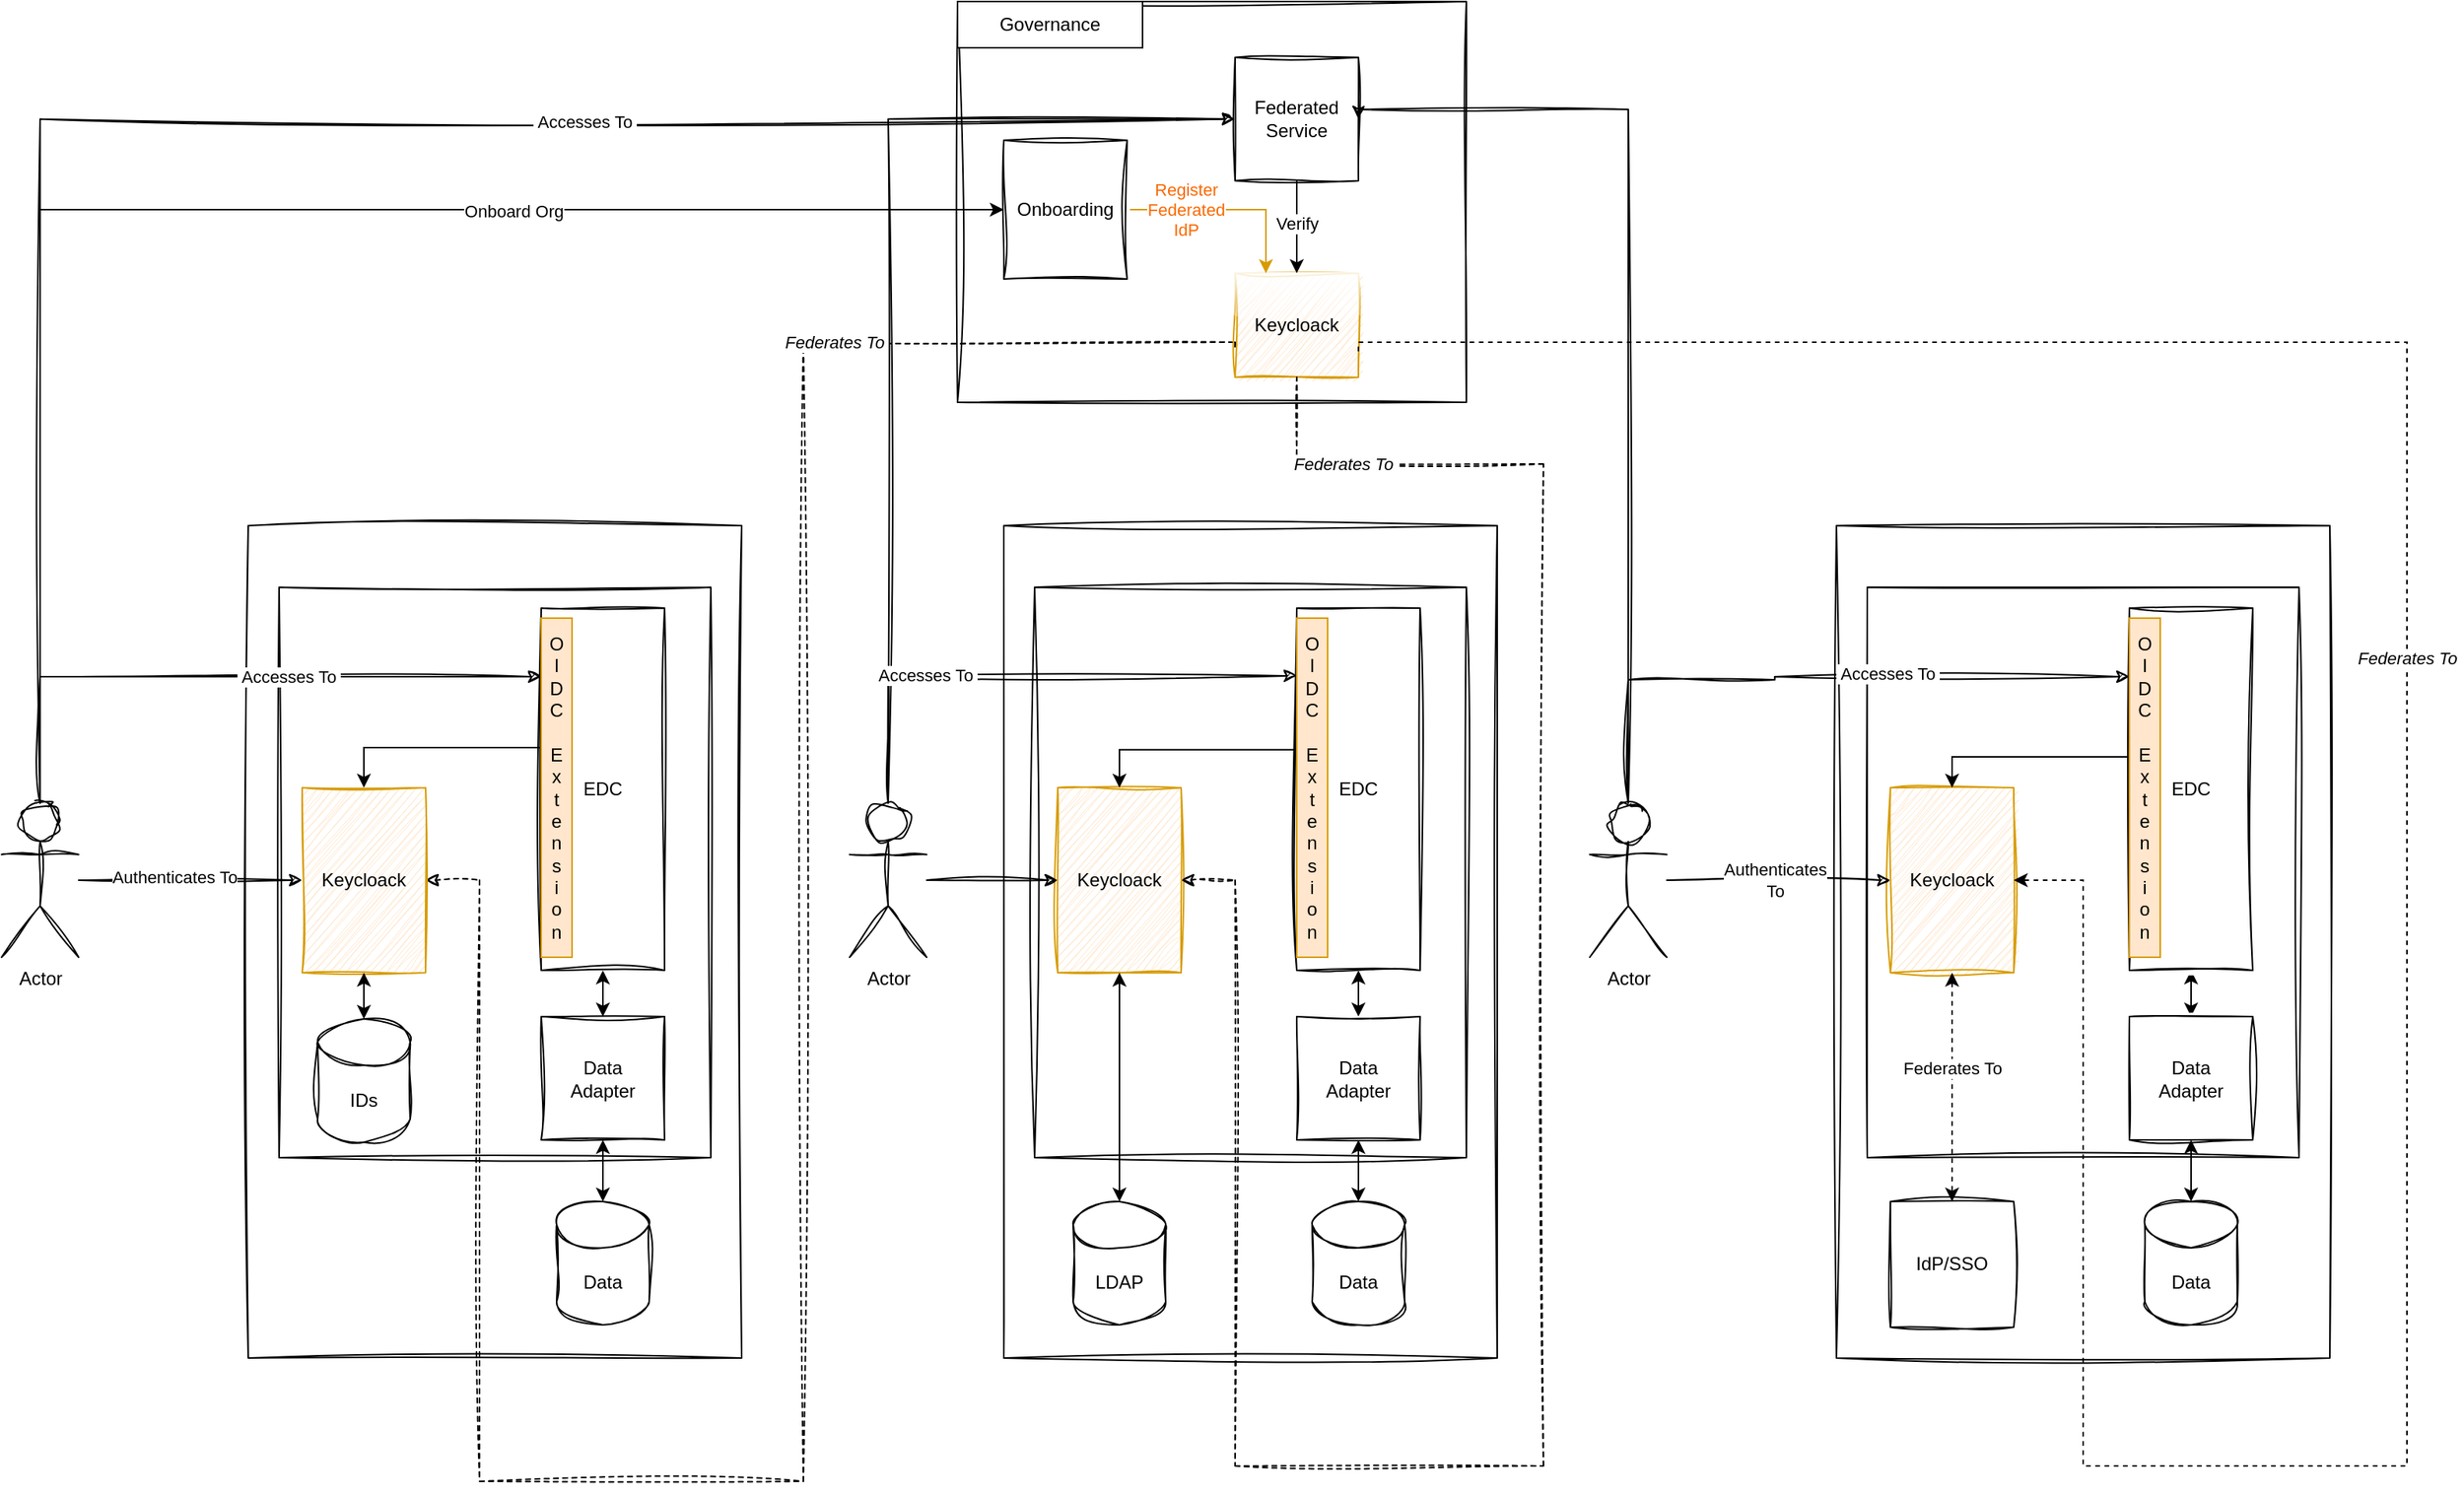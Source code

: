 <mxfile version="26.1.1" pages="2">
  <diagram name="Direct OIDC support" id="rFbmfwT9wipVgbVVfALS">
    <mxGraphModel dx="2514" dy="2194" grid="1" gridSize="10" guides="1" tooltips="1" connect="1" arrows="1" fold="1" page="1" pageScale="1" pageWidth="827" pageHeight="1169" math="0" shadow="0">
      <root>
        <mxCell id="BfXqNAO4jQsr5rZPF7qQ-0" />
        <mxCell id="BfXqNAO4jQsr5rZPF7qQ-1" parent="BfXqNAO4jQsr5rZPF7qQ-0" />
        <mxCell id="BfXqNAO4jQsr5rZPF7qQ-2" value="" style="rounded=0;whiteSpace=wrap;html=1;sketch=1;curveFitting=1;jiggle=2;glass=0;" vertex="1" parent="BfXqNAO4jQsr5rZPF7qQ-1">
          <mxGeometry x="-170" y="220" width="320" height="540" as="geometry" />
        </mxCell>
        <mxCell id="BfXqNAO4jQsr5rZPF7qQ-3" value="" style="rounded=0;whiteSpace=wrap;html=1;sketch=1;curveFitting=1;jiggle=2;glass=0;" vertex="1" parent="BfXqNAO4jQsr5rZPF7qQ-1">
          <mxGeometry x="-150" y="260" width="280" height="370" as="geometry" />
        </mxCell>
        <mxCell id="BfXqNAO4jQsr5rZPF7qQ-4" value="" style="rounded=0;whiteSpace=wrap;html=1;sketch=1;curveFitting=1;jiggle=2;" vertex="1" parent="BfXqNAO4jQsr5rZPF7qQ-1">
          <mxGeometry x="290" y="-120" width="330" height="260" as="geometry" />
        </mxCell>
        <mxCell id="BfXqNAO4jQsr5rZPF7qQ-5" style="edgeStyle=orthogonalEdgeStyle;rounded=0;orthogonalLoop=1;jettySize=auto;html=1;entryX=0;entryY=0.75;entryDx=0;entryDy=0;sketch=1;curveFitting=1;jiggle=2;startArrow=classic;startFill=0;endArrow=none;exitX=1;exitY=0.5;exitDx=0;exitDy=0;dashed=1;" edge="1" parent="BfXqNAO4jQsr5rZPF7qQ-1" source="BfXqNAO4jQsr5rZPF7qQ-7" target="BfXqNAO4jQsr5rZPF7qQ-13">
          <mxGeometry relative="1" as="geometry">
            <mxPoint x="-150" y="60" as="sourcePoint" />
            <Array as="points">
              <mxPoint x="-20" y="450" />
              <mxPoint x="-20" y="840" />
              <mxPoint x="190" y="840" />
              <mxPoint x="190" y="101" />
            </Array>
          </mxGeometry>
        </mxCell>
        <mxCell id="BfXqNAO4jQsr5rZPF7qQ-6" value="&amp;nbsp;&lt;i&gt;Federates To&amp;nbsp;&lt;/i&gt;" style="edgeLabel;html=1;align=center;verticalAlign=middle;resizable=0;points=[];" vertex="1" connectable="0" parent="BfXqNAO4jQsr5rZPF7qQ-5">
          <mxGeometry x="-0.087" y="2" relative="1" as="geometry">
            <mxPoint x="22" y="-617" as="offset" />
          </mxGeometry>
        </mxCell>
        <mxCell id="BfXqNAO4jQsr5rZPF7qQ-7" value="Keycloack" style="rounded=0;whiteSpace=wrap;html=1;glass=0;sketch=1;curveFitting=1;jiggle=2;fillColor=#ffe6cc;strokeColor=#d79b00;" vertex="1" parent="BfXqNAO4jQsr5rZPF7qQ-1">
          <mxGeometry x="-135" y="390" width="80" height="120" as="geometry" />
        </mxCell>
        <mxCell id="BfXqNAO4jQsr5rZPF7qQ-8" value="IDs" style="shape=cylinder3;whiteSpace=wrap;html=1;boundedLbl=1;backgroundOutline=1;size=15;sketch=1;curveFitting=1;jiggle=2;" vertex="1" parent="BfXqNAO4jQsr5rZPF7qQ-1">
          <mxGeometry x="-125" y="540" width="60" height="80" as="geometry" />
        </mxCell>
        <mxCell id="BfXqNAO4jQsr5rZPF7qQ-9" style="edgeStyle=orthogonalEdgeStyle;rounded=0;orthogonalLoop=1;jettySize=auto;html=1;exitX=0.5;exitY=1;exitDx=0;exitDy=0;entryX=0.5;entryY=0;entryDx=0;entryDy=0;startArrow=classic;startFill=1;" edge="1" parent="BfXqNAO4jQsr5rZPF7qQ-1" source="BfXqNAO4jQsr5rZPF7qQ-10" target="BfXqNAO4jQsr5rZPF7qQ-11">
          <mxGeometry relative="1" as="geometry" />
        </mxCell>
        <mxCell id="BfXqNAO4jQsr5rZPF7qQ-10" value="EDC" style="rounded=0;whiteSpace=wrap;html=1;sketch=1;curveFitting=1;jiggle=2;glass=0;" vertex="1" parent="BfXqNAO4jQsr5rZPF7qQ-1">
          <mxGeometry x="20" y="273.5" width="80" height="235" as="geometry" />
        </mxCell>
        <mxCell id="BfXqNAO4jQsr5rZPF7qQ-11" value="Data&lt;div&gt;Adapter&lt;/div&gt;" style="whiteSpace=wrap;html=1;aspect=fixed;sketch=1;curveFitting=1;jiggle=2;" vertex="1" parent="BfXqNAO4jQsr5rZPF7qQ-1">
          <mxGeometry x="20" y="538.5" width="80" height="80" as="geometry" />
        </mxCell>
        <mxCell id="BfXqNAO4jQsr5rZPF7qQ-12" value="Data" style="shape=cylinder3;whiteSpace=wrap;html=1;boundedLbl=1;backgroundOutline=1;size=15;sketch=1;curveFitting=1;jiggle=2;" vertex="1" parent="BfXqNAO4jQsr5rZPF7qQ-1">
          <mxGeometry x="30" y="658.5" width="60" height="80" as="geometry" />
        </mxCell>
        <mxCell id="BfXqNAO4jQsr5rZPF7qQ-13" value="Keycloack" style="rounded=0;whiteSpace=wrap;html=1;glass=1;sketch=1;curveFitting=1;jiggle=2;fillColor=#ffe6cc;strokeColor=#d79b00;" vertex="1" parent="BfXqNAO4jQsr5rZPF7qQ-1">
          <mxGeometry x="470" y="56.25" width="80" height="67.5" as="geometry" />
        </mxCell>
        <mxCell id="BfXqNAO4jQsr5rZPF7qQ-14" style="edgeStyle=orthogonalEdgeStyle;rounded=0;orthogonalLoop=1;jettySize=auto;html=1;exitX=0.5;exitY=1;exitDx=0;exitDy=0;entryX=0.5;entryY=0;entryDx=0;entryDy=0;entryPerimeter=0;startArrow=classic;startFill=1;" edge="1" parent="BfXqNAO4jQsr5rZPF7qQ-1" source="BfXqNAO4jQsr5rZPF7qQ-11" target="BfXqNAO4jQsr5rZPF7qQ-12">
          <mxGeometry relative="1" as="geometry" />
        </mxCell>
        <mxCell id="BfXqNAO4jQsr5rZPF7qQ-15" style="edgeStyle=orthogonalEdgeStyle;rounded=0;orthogonalLoop=1;jettySize=auto;html=1;entryX=0;entryY=0.5;entryDx=0;entryDy=0;sketch=1;curveFitting=1;jiggle=2;" edge="1" parent="BfXqNAO4jQsr5rZPF7qQ-1" source="BfXqNAO4jQsr5rZPF7qQ-21" target="BfXqNAO4jQsr5rZPF7qQ-7">
          <mxGeometry relative="1" as="geometry" />
        </mxCell>
        <mxCell id="BfXqNAO4jQsr5rZPF7qQ-16" value="Authenticates To" style="edgeLabel;html=1;align=center;verticalAlign=middle;resizable=0;points=[];" vertex="1" connectable="0" parent="BfXqNAO4jQsr5rZPF7qQ-15">
          <mxGeometry x="-0.282" y="-2" relative="1" as="geometry">
            <mxPoint x="10" y="-4" as="offset" />
          </mxGeometry>
        </mxCell>
        <mxCell id="BfXqNAO4jQsr5rZPF7qQ-17" style="edgeStyle=orthogonalEdgeStyle;rounded=0;orthogonalLoop=1;jettySize=auto;html=1;exitX=0.5;exitY=0;exitDx=0;exitDy=0;exitPerimeter=0;sketch=1;curveFitting=1;jiggle=2;" edge="1" parent="BfXqNAO4jQsr5rZPF7qQ-1" source="BfXqNAO4jQsr5rZPF7qQ-21" target="BfXqNAO4jQsr5rZPF7qQ-10">
          <mxGeometry relative="1" as="geometry">
            <Array as="points">
              <mxPoint x="-305" y="318" />
            </Array>
            <mxPoint x="-135" y="317.5" as="targetPoint" />
          </mxGeometry>
        </mxCell>
        <mxCell id="BfXqNAO4jQsr5rZPF7qQ-18" value="&amp;nbsp;Accesses To&amp;nbsp;" style="edgeLabel;html=1;align=center;verticalAlign=middle;resizable=0;points=[];" vertex="1" connectable="0" parent="BfXqNAO4jQsr5rZPF7qQ-17">
          <mxGeometry x="0.098" relative="1" as="geometry">
            <mxPoint x="19" as="offset" />
          </mxGeometry>
        </mxCell>
        <mxCell id="BfXqNAO4jQsr5rZPF7qQ-19" style="edgeStyle=orthogonalEdgeStyle;rounded=0;orthogonalLoop=1;jettySize=auto;html=1;exitX=0.5;exitY=0;exitDx=0;exitDy=0;exitPerimeter=0;entryX=0;entryY=0.5;entryDx=0;entryDy=0;sketch=1;curveFitting=1;jiggle=2;" edge="1" parent="BfXqNAO4jQsr5rZPF7qQ-1" source="BfXqNAO4jQsr5rZPF7qQ-21" target="BfXqNAO4jQsr5rZPF7qQ-24">
          <mxGeometry relative="1" as="geometry">
            <mxPoint x="-10" y="-82" as="targetPoint" />
          </mxGeometry>
        </mxCell>
        <mxCell id="BfXqNAO4jQsr5rZPF7qQ-20" value="&amp;nbsp;Accesses To&amp;nbsp;" style="edgeLabel;html=1;align=center;verticalAlign=middle;resizable=0;points=[];" vertex="1" connectable="0" parent="BfXqNAO4jQsr5rZPF7qQ-19">
          <mxGeometry x="0.307" y="-1" relative="1" as="geometry">
            <mxPoint as="offset" />
          </mxGeometry>
        </mxCell>
        <mxCell id="IcVWDzi4AFamVdHslBPy-1" style="edgeStyle=orthogonalEdgeStyle;rounded=0;orthogonalLoop=1;jettySize=auto;html=1;exitX=0.5;exitY=0;exitDx=0;exitDy=0;exitPerimeter=0;entryX=0;entryY=0.5;entryDx=0;entryDy=0;" edge="1" parent="BfXqNAO4jQsr5rZPF7qQ-1" source="BfXqNAO4jQsr5rZPF7qQ-21" target="IcVWDzi4AFamVdHslBPy-0">
          <mxGeometry relative="1" as="geometry" />
        </mxCell>
        <mxCell id="IcVWDzi4AFamVdHslBPy-2" value="Onboard Org" style="edgeLabel;html=1;align=center;verticalAlign=middle;resizable=0;points=[];" vertex="1" connectable="0" parent="IcVWDzi4AFamVdHslBPy-1">
          <mxGeometry x="0.37" y="-1" relative="1" as="geometry">
            <mxPoint as="offset" />
          </mxGeometry>
        </mxCell>
        <mxCell id="BfXqNAO4jQsr5rZPF7qQ-21" value="Actor" style="shape=umlActor;verticalLabelPosition=bottom;verticalAlign=top;html=1;outlineConnect=0;sketch=1;curveFitting=1;jiggle=2;" vertex="1" parent="BfXqNAO4jQsr5rZPF7qQ-1">
          <mxGeometry x="-330" y="400" width="50" height="100" as="geometry" />
        </mxCell>
        <mxCell id="BfXqNAO4jQsr5rZPF7qQ-22" style="edgeStyle=orthogonalEdgeStyle;rounded=0;orthogonalLoop=1;jettySize=auto;html=1;exitX=0.5;exitY=1;exitDx=0;exitDy=0;entryX=0.5;entryY=0;entryDx=0;entryDy=0;" edge="1" parent="BfXqNAO4jQsr5rZPF7qQ-1" source="BfXqNAO4jQsr5rZPF7qQ-24" target="BfXqNAO4jQsr5rZPF7qQ-13">
          <mxGeometry relative="1" as="geometry" />
        </mxCell>
        <mxCell id="BfXqNAO4jQsr5rZPF7qQ-23" value="Verify" style="edgeLabel;html=1;align=center;verticalAlign=middle;resizable=0;points=[];" vertex="1" connectable="0" parent="BfXqNAO4jQsr5rZPF7qQ-22">
          <mxGeometry x="-0.1" y="1" relative="1" as="geometry">
            <mxPoint x="-1" as="offset" />
          </mxGeometry>
        </mxCell>
        <mxCell id="BfXqNAO4jQsr5rZPF7qQ-24" value="Federated Service" style="rounded=0;whiteSpace=wrap;html=1;glass=0;sketch=1;curveFitting=1;jiggle=2;" vertex="1" parent="BfXqNAO4jQsr5rZPF7qQ-1">
          <mxGeometry x="470" y="-83.75" width="80" height="80" as="geometry" />
        </mxCell>
        <mxCell id="BfXqNAO4jQsr5rZPF7qQ-25" style="edgeStyle=orthogonalEdgeStyle;rounded=0;orthogonalLoop=1;jettySize=auto;html=1;exitX=0.5;exitY=1;exitDx=0;exitDy=0;entryX=0.5;entryY=0;entryDx=0;entryDy=0;entryPerimeter=0;startArrow=classic;startFill=1;" edge="1" parent="BfXqNAO4jQsr5rZPF7qQ-1" source="BfXqNAO4jQsr5rZPF7qQ-7" target="BfXqNAO4jQsr5rZPF7qQ-8">
          <mxGeometry relative="1" as="geometry" />
        </mxCell>
        <mxCell id="BfXqNAO4jQsr5rZPF7qQ-26" style="edgeStyle=orthogonalEdgeStyle;rounded=0;orthogonalLoop=1;jettySize=auto;html=1;exitX=0.5;exitY=0;exitDx=0;exitDy=0;exitPerimeter=0;entryX=0;entryY=0.5;entryDx=0;entryDy=0;sketch=1;curveFitting=1;jiggle=2;" edge="1" parent="BfXqNAO4jQsr5rZPF7qQ-1" source="BfXqNAO4jQsr5rZPF7qQ-27" target="BfXqNAO4jQsr5rZPF7qQ-24">
          <mxGeometry relative="1" as="geometry" />
        </mxCell>
        <mxCell id="BfXqNAO4jQsr5rZPF7qQ-27" value="Actor" style="shape=umlActor;verticalLabelPosition=bottom;verticalAlign=top;html=1;outlineConnect=0;sketch=1;curveFitting=1;jiggle=2;" vertex="1" parent="BfXqNAO4jQsr5rZPF7qQ-1">
          <mxGeometry x="220" y="400" width="50" height="100" as="geometry" />
        </mxCell>
        <mxCell id="BfXqNAO4jQsr5rZPF7qQ-28" style="edgeStyle=orthogonalEdgeStyle;rounded=0;orthogonalLoop=1;jettySize=auto;html=1;exitX=0.5;exitY=0;exitDx=0;exitDy=0;exitPerimeter=0;entryX=1;entryY=0.5;entryDx=0;entryDy=0;sketch=1;curveFitting=1;jiggle=2;" edge="1" parent="BfXqNAO4jQsr5rZPF7qQ-1" source="BfXqNAO4jQsr5rZPF7qQ-29" target="BfXqNAO4jQsr5rZPF7qQ-24">
          <mxGeometry relative="1" as="geometry">
            <Array as="points">
              <mxPoint x="725" y="-50" />
            </Array>
          </mxGeometry>
        </mxCell>
        <mxCell id="BfXqNAO4jQsr5rZPF7qQ-29" value="Actor" style="shape=umlActor;verticalLabelPosition=bottom;verticalAlign=top;html=1;outlineConnect=0;sketch=1;curveFitting=1;jiggle=2;" vertex="1" parent="BfXqNAO4jQsr5rZPF7qQ-1">
          <mxGeometry x="700" y="400" width="50" height="100" as="geometry" />
        </mxCell>
        <mxCell id="BfXqNAO4jQsr5rZPF7qQ-30" style="edgeStyle=orthogonalEdgeStyle;rounded=0;orthogonalLoop=1;jettySize=auto;html=1;exitX=0.013;exitY=0.382;exitDx=0;exitDy=0;entryX=0.5;entryY=0;entryDx=0;entryDy=0;exitPerimeter=0;" edge="1" parent="BfXqNAO4jQsr5rZPF7qQ-1" source="IlvjbG7-r-5R1CGzUYPl-4" target="BfXqNAO4jQsr5rZPF7qQ-7">
          <mxGeometry relative="1" as="geometry">
            <mxPoint x="-95" y="360" as="sourcePoint" />
          </mxGeometry>
        </mxCell>
        <mxCell id="BfXqNAO4jQsr5rZPF7qQ-34" value="" style="rounded=0;whiteSpace=wrap;html=1;sketch=1;curveFitting=1;jiggle=2;glass=0;" vertex="1" parent="BfXqNAO4jQsr5rZPF7qQ-1">
          <mxGeometry x="320" y="220" width="320" height="540" as="geometry" />
        </mxCell>
        <mxCell id="BfXqNAO4jQsr5rZPF7qQ-35" value="" style="rounded=0;whiteSpace=wrap;html=1;sketch=1;curveFitting=1;jiggle=2;glass=0;" vertex="1" parent="BfXqNAO4jQsr5rZPF7qQ-1">
          <mxGeometry x="340" y="260" width="280" height="370" as="geometry" />
        </mxCell>
        <mxCell id="BfXqNAO4jQsr5rZPF7qQ-36" value="Keycloack" style="rounded=0;whiteSpace=wrap;html=1;glass=0;sketch=1;curveFitting=1;jiggle=2;fillColor=#ffe6cc;strokeColor=#d79b00;" vertex="1" parent="BfXqNAO4jQsr5rZPF7qQ-1">
          <mxGeometry x="355" y="390" width="80" height="120" as="geometry" />
        </mxCell>
        <mxCell id="BfXqNAO4jQsr5rZPF7qQ-37" value="LDAP" style="shape=cylinder3;whiteSpace=wrap;html=1;boundedLbl=1;backgroundOutline=1;size=15;sketch=1;curveFitting=1;jiggle=2;" vertex="1" parent="BfXqNAO4jQsr5rZPF7qQ-1">
          <mxGeometry x="365" y="658.5" width="60" height="80" as="geometry" />
        </mxCell>
        <mxCell id="BfXqNAO4jQsr5rZPF7qQ-38" style="edgeStyle=orthogonalEdgeStyle;rounded=0;orthogonalLoop=1;jettySize=auto;html=1;exitX=0.5;exitY=1;exitDx=0;exitDy=0;entryX=0.5;entryY=0;entryDx=0;entryDy=0;startArrow=classic;startFill=1;" edge="1" parent="BfXqNAO4jQsr5rZPF7qQ-1" source="BfXqNAO4jQsr5rZPF7qQ-39" target="BfXqNAO4jQsr5rZPF7qQ-40">
          <mxGeometry relative="1" as="geometry" />
        </mxCell>
        <mxCell id="BfXqNAO4jQsr5rZPF7qQ-39" value="EDC" style="rounded=0;whiteSpace=wrap;html=1;sketch=1;curveFitting=1;jiggle=2;glass=0;" vertex="1" parent="BfXqNAO4jQsr5rZPF7qQ-1">
          <mxGeometry x="510" y="273.5" width="80" height="235" as="geometry" />
        </mxCell>
        <mxCell id="BfXqNAO4jQsr5rZPF7qQ-40" value="Data&lt;div&gt;Adapter&lt;/div&gt;" style="whiteSpace=wrap;html=1;aspect=fixed;sketch=1;curveFitting=1;jiggle=2;" vertex="1" parent="BfXqNAO4jQsr5rZPF7qQ-1">
          <mxGeometry x="510" y="538.5" width="80" height="80" as="geometry" />
        </mxCell>
        <mxCell id="BfXqNAO4jQsr5rZPF7qQ-41" value="Data" style="shape=cylinder3;whiteSpace=wrap;html=1;boundedLbl=1;backgroundOutline=1;size=15;sketch=1;curveFitting=1;jiggle=2;" vertex="1" parent="BfXqNAO4jQsr5rZPF7qQ-1">
          <mxGeometry x="520" y="658.5" width="60" height="80" as="geometry" />
        </mxCell>
        <mxCell id="BfXqNAO4jQsr5rZPF7qQ-42" style="edgeStyle=orthogonalEdgeStyle;rounded=0;orthogonalLoop=1;jettySize=auto;html=1;exitX=0.5;exitY=1;exitDx=0;exitDy=0;entryX=0.5;entryY=0;entryDx=0;entryDy=0;entryPerimeter=0;startArrow=classic;startFill=1;" edge="1" parent="BfXqNAO4jQsr5rZPF7qQ-1" source="BfXqNAO4jQsr5rZPF7qQ-40" target="BfXqNAO4jQsr5rZPF7qQ-41">
          <mxGeometry relative="1" as="geometry" />
        </mxCell>
        <mxCell id="BfXqNAO4jQsr5rZPF7qQ-43" style="edgeStyle=orthogonalEdgeStyle;rounded=0;orthogonalLoop=1;jettySize=auto;html=1;exitX=0.5;exitY=1;exitDx=0;exitDy=0;entryX=0.5;entryY=0;entryDx=0;entryDy=0;entryPerimeter=0;startArrow=classic;startFill=1;" edge="1" parent="BfXqNAO4jQsr5rZPF7qQ-1" source="BfXqNAO4jQsr5rZPF7qQ-36" target="BfXqNAO4jQsr5rZPF7qQ-37">
          <mxGeometry relative="1" as="geometry" />
        </mxCell>
        <mxCell id="BfXqNAO4jQsr5rZPF7qQ-44" style="edgeStyle=orthogonalEdgeStyle;rounded=0;orthogonalLoop=1;jettySize=auto;html=1;exitX=0.004;exitY=0.391;exitDx=0;exitDy=0;entryX=0.5;entryY=0;entryDx=0;entryDy=0;exitPerimeter=0;" edge="1" parent="BfXqNAO4jQsr5rZPF7qQ-1" source="BfXqNAO4jQsr5rZPF7qQ-39" target="BfXqNAO4jQsr5rZPF7qQ-36">
          <mxGeometry relative="1" as="geometry">
            <mxPoint x="395" y="360" as="sourcePoint" />
          </mxGeometry>
        </mxCell>
        <mxCell id="BfXqNAO4jQsr5rZPF7qQ-48" style="edgeStyle=orthogonalEdgeStyle;rounded=0;orthogonalLoop=1;jettySize=auto;html=1;exitX=0.5;exitY=0;exitDx=0;exitDy=0;exitPerimeter=0;entryX=0.001;entryY=0.187;entryDx=0;entryDy=0;sketch=1;curveFitting=1;jiggle=2;entryPerimeter=0;" edge="1" parent="BfXqNAO4jQsr5rZPF7qQ-1" source="BfXqNAO4jQsr5rZPF7qQ-27" target="BfXqNAO4jQsr5rZPF7qQ-39">
          <mxGeometry relative="1" as="geometry">
            <Array as="points">
              <mxPoint x="245" y="317" />
            </Array>
            <mxPoint x="355" y="317.5" as="targetPoint" />
          </mxGeometry>
        </mxCell>
        <mxCell id="BfXqNAO4jQsr5rZPF7qQ-49" style="edgeStyle=orthogonalEdgeStyle;rounded=0;orthogonalLoop=1;jettySize=auto;html=1;exitX=1;exitY=0.5;exitDx=0;exitDy=0;entryX=0.5;entryY=1;entryDx=0;entryDy=0;startArrow=classic;startFill=0;endArrow=none;dashed=1;sketch=1;curveFitting=1;jiggle=2;" edge="1" parent="BfXqNAO4jQsr5rZPF7qQ-1" source="BfXqNAO4jQsr5rZPF7qQ-36" target="BfXqNAO4jQsr5rZPF7qQ-13">
          <mxGeometry relative="1" as="geometry">
            <mxPoint x="445" y="265" as="sourcePoint" />
            <Array as="points">
              <mxPoint x="470" y="450" />
              <mxPoint x="470" y="830" />
              <mxPoint x="670" y="830" />
              <mxPoint x="670" y="180" />
              <mxPoint x="510" y="180" />
            </Array>
          </mxGeometry>
        </mxCell>
        <mxCell id="BfXqNAO4jQsr5rZPF7qQ-50" value="&amp;nbsp;&lt;i&gt;Federates To&amp;nbsp;&lt;/i&gt;" style="edgeLabel;html=1;align=center;verticalAlign=middle;resizable=0;points=[];" vertex="1" connectable="0" parent="BfXqNAO4jQsr5rZPF7qQ-1">
          <mxGeometry x="540" y="180.005" as="geometry" />
        </mxCell>
        <mxCell id="BfXqNAO4jQsr5rZPF7qQ-51" style="edgeStyle=orthogonalEdgeStyle;rounded=0;orthogonalLoop=1;jettySize=auto;html=1;entryX=0;entryY=0.5;entryDx=0;entryDy=0;sketch=1;curveFitting=1;jiggle=2;" edge="1" parent="BfXqNAO4jQsr5rZPF7qQ-1" source="BfXqNAO4jQsr5rZPF7qQ-27" target="BfXqNAO4jQsr5rZPF7qQ-36">
          <mxGeometry relative="1" as="geometry">
            <mxPoint x="405" y="382.5" as="targetPoint" />
          </mxGeometry>
        </mxCell>
        <mxCell id="BfXqNAO4jQsr5rZPF7qQ-52" value="&amp;nbsp;Accesses To&amp;nbsp;" style="edgeLabel;html=1;align=center;verticalAlign=middle;resizable=0;points=[];" vertex="1" connectable="0" parent="BfXqNAO4jQsr5rZPF7qQ-1">
          <mxGeometry x="189.995" y="240" as="geometry">
            <mxPoint x="79" y="77" as="offset" />
          </mxGeometry>
        </mxCell>
        <mxCell id="BfXqNAO4jQsr5rZPF7qQ-53" value="" style="rounded=0;whiteSpace=wrap;html=1;sketch=1;curveFitting=1;jiggle=2;glass=0;" vertex="1" parent="BfXqNAO4jQsr5rZPF7qQ-1">
          <mxGeometry x="860" y="220" width="320" height="540" as="geometry" />
        </mxCell>
        <mxCell id="BfXqNAO4jQsr5rZPF7qQ-54" value="" style="rounded=0;whiteSpace=wrap;html=1;sketch=1;curveFitting=1;jiggle=2;glass=0;" vertex="1" parent="BfXqNAO4jQsr5rZPF7qQ-1">
          <mxGeometry x="880" y="260" width="280" height="370" as="geometry" />
        </mxCell>
        <mxCell id="BfXqNAO4jQsr5rZPF7qQ-55" value="Keycloack" style="rounded=0;whiteSpace=wrap;html=1;glass=0;sketch=1;curveFitting=1;jiggle=2;fillColor=#ffe6cc;strokeColor=#d79b00;" vertex="1" parent="BfXqNAO4jQsr5rZPF7qQ-1">
          <mxGeometry x="895" y="390" width="80" height="120" as="geometry" />
        </mxCell>
        <mxCell id="BfXqNAO4jQsr5rZPF7qQ-56" style="edgeStyle=orthogonalEdgeStyle;rounded=0;orthogonalLoop=1;jettySize=auto;html=1;exitX=0.5;exitY=1;exitDx=0;exitDy=0;entryX=0.5;entryY=0;entryDx=0;entryDy=0;startArrow=classic;startFill=1;" edge="1" parent="BfXqNAO4jQsr5rZPF7qQ-1" source="BfXqNAO4jQsr5rZPF7qQ-57" target="BfXqNAO4jQsr5rZPF7qQ-58">
          <mxGeometry relative="1" as="geometry" />
        </mxCell>
        <mxCell id="BfXqNAO4jQsr5rZPF7qQ-57" value="EDC" style="rounded=0;whiteSpace=wrap;html=1;sketch=1;curveFitting=1;jiggle=2;glass=0;" vertex="1" parent="BfXqNAO4jQsr5rZPF7qQ-1">
          <mxGeometry x="1050" y="273.5" width="80" height="235" as="geometry" />
        </mxCell>
        <mxCell id="BfXqNAO4jQsr5rZPF7qQ-58" value="Data&lt;div&gt;Adapter&lt;/div&gt;" style="whiteSpace=wrap;html=1;aspect=fixed;sketch=1;curveFitting=1;jiggle=2;" vertex="1" parent="BfXqNAO4jQsr5rZPF7qQ-1">
          <mxGeometry x="1050" y="538.5" width="80" height="80" as="geometry" />
        </mxCell>
        <mxCell id="BfXqNAO4jQsr5rZPF7qQ-59" value="Data" style="shape=cylinder3;whiteSpace=wrap;html=1;boundedLbl=1;backgroundOutline=1;size=15;sketch=1;curveFitting=1;jiggle=2;" vertex="1" parent="BfXqNAO4jQsr5rZPF7qQ-1">
          <mxGeometry x="1060" y="658.5" width="60" height="80" as="geometry" />
        </mxCell>
        <mxCell id="BfXqNAO4jQsr5rZPF7qQ-60" style="edgeStyle=orthogonalEdgeStyle;rounded=0;orthogonalLoop=1;jettySize=auto;html=1;exitX=0.5;exitY=1;exitDx=0;exitDy=0;entryX=0.5;entryY=0;entryDx=0;entryDy=0;entryPerimeter=0;startArrow=classic;startFill=1;" edge="1" parent="BfXqNAO4jQsr5rZPF7qQ-1" source="BfXqNAO4jQsr5rZPF7qQ-58" target="BfXqNAO4jQsr5rZPF7qQ-59">
          <mxGeometry relative="1" as="geometry" />
        </mxCell>
        <mxCell id="BfXqNAO4jQsr5rZPF7qQ-61" style="edgeStyle=orthogonalEdgeStyle;rounded=0;orthogonalLoop=1;jettySize=auto;html=1;exitX=0.5;exitY=1;exitDx=0;exitDy=0;entryX=0.5;entryY=0;entryDx=0;entryDy=0;entryPerimeter=0;startArrow=classic;startFill=1;dashed=1;" edge="1" parent="BfXqNAO4jQsr5rZPF7qQ-1" source="BfXqNAO4jQsr5rZPF7qQ-55">
          <mxGeometry relative="1" as="geometry">
            <mxPoint x="935" y="658.5" as="targetPoint" />
          </mxGeometry>
        </mxCell>
        <mxCell id="BfXqNAO4jQsr5rZPF7qQ-62" value="Federates To" style="edgeLabel;html=1;align=center;verticalAlign=middle;resizable=0;points=[];" vertex="1" connectable="0" parent="BfXqNAO4jQsr5rZPF7qQ-61">
          <mxGeometry x="-0.169" y="3" relative="1" as="geometry">
            <mxPoint x="-3" as="offset" />
          </mxGeometry>
        </mxCell>
        <mxCell id="BfXqNAO4jQsr5rZPF7qQ-63" style="edgeStyle=orthogonalEdgeStyle;rounded=0;orthogonalLoop=1;jettySize=auto;html=1;exitX=0.006;exitY=0.364;exitDx=0;exitDy=0;entryX=0.5;entryY=0;entryDx=0;entryDy=0;exitPerimeter=0;" edge="1" parent="BfXqNAO4jQsr5rZPF7qQ-1" source="BfXqNAO4jQsr5rZPF7qQ-57" target="BfXqNAO4jQsr5rZPF7qQ-55">
          <mxGeometry relative="1" as="geometry">
            <mxPoint x="935" y="360" as="sourcePoint" />
            <Array as="points">
              <mxPoint x="1050" y="370" />
              <mxPoint x="935" y="370" />
            </Array>
          </mxGeometry>
        </mxCell>
        <mxCell id="BfXqNAO4jQsr5rZPF7qQ-67" style="edgeStyle=orthogonalEdgeStyle;rounded=0;orthogonalLoop=1;jettySize=auto;html=1;entryX=0;entryY=0.5;entryDx=0;entryDy=0;sketch=1;curveFitting=1;jiggle=2;" edge="1" parent="BfXqNAO4jQsr5rZPF7qQ-1" source="BfXqNAO4jQsr5rZPF7qQ-29" target="BfXqNAO4jQsr5rZPF7qQ-55">
          <mxGeometry relative="1" as="geometry">
            <mxPoint x="885" y="391" as="targetPoint" />
          </mxGeometry>
        </mxCell>
        <mxCell id="BfXqNAO4jQsr5rZPF7qQ-68" value="Authenticates&lt;div&gt;To&lt;/div&gt;" style="edgeLabel;html=1;align=center;verticalAlign=middle;resizable=0;points=[];" vertex="1" connectable="0" parent="BfXqNAO4jQsr5rZPF7qQ-67">
          <mxGeometry x="-0.244" y="-3" relative="1" as="geometry">
            <mxPoint x="15" y="-3" as="offset" />
          </mxGeometry>
        </mxCell>
        <mxCell id="BfXqNAO4jQsr5rZPF7qQ-69" style="edgeStyle=orthogonalEdgeStyle;rounded=0;orthogonalLoop=1;jettySize=auto;html=1;exitX=0.5;exitY=0;exitDx=0;exitDy=0;exitPerimeter=0;sketch=1;curveFitting=1;jiggle=2;" edge="1" parent="BfXqNAO4jQsr5rZPF7qQ-1" source="BfXqNAO4jQsr5rZPF7qQ-29" target="BfXqNAO4jQsr5rZPF7qQ-57">
          <mxGeometry relative="1" as="geometry">
            <Array as="points">
              <mxPoint x="725" y="320" />
              <mxPoint x="820" y="320" />
              <mxPoint x="820" y="318" />
            </Array>
            <mxPoint x="895" y="317.5" as="targetPoint" />
          </mxGeometry>
        </mxCell>
        <mxCell id="BfXqNAO4jQsr5rZPF7qQ-70" value="&amp;nbsp;Accesses To&amp;nbsp;" style="edgeLabel;html=1;align=center;verticalAlign=middle;resizable=0;points=[];" vertex="1" connectable="0" parent="BfXqNAO4jQsr5rZPF7qQ-69">
          <mxGeometry x="0.098" relative="1" as="geometry">
            <mxPoint x="26" y="-2" as="offset" />
          </mxGeometry>
        </mxCell>
        <mxCell id="BfXqNAO4jQsr5rZPF7qQ-71" value="IdP/SSO" style="rounded=0;whiteSpace=wrap;html=1;glass=0;sketch=1;curveFitting=1;jiggle=2;" vertex="1" parent="BfXqNAO4jQsr5rZPF7qQ-1">
          <mxGeometry x="895" y="658.5" width="80" height="81.5" as="geometry" />
        </mxCell>
        <mxCell id="BfXqNAO4jQsr5rZPF7qQ-72" style="edgeStyle=orthogonalEdgeStyle;rounded=0;orthogonalLoop=1;jettySize=auto;html=1;exitX=1;exitY=0.75;exitDx=0;exitDy=0;entryX=1;entryY=0.5;entryDx=0;entryDy=0;dashed=1;" edge="1" parent="BfXqNAO4jQsr5rZPF7qQ-1" source="BfXqNAO4jQsr5rZPF7qQ-13" target="BfXqNAO4jQsr5rZPF7qQ-55">
          <mxGeometry relative="1" as="geometry">
            <mxPoint x="925" y="273.5" as="targetPoint" />
            <Array as="points">
              <mxPoint x="1230" y="101" />
              <mxPoint x="1230" y="830" />
              <mxPoint x="1020" y="830" />
              <mxPoint x="1020" y="450" />
            </Array>
          </mxGeometry>
        </mxCell>
        <mxCell id="BfXqNAO4jQsr5rZPF7qQ-73" value="&lt;i&gt;&amp;nbsp;Federates To&amp;nbsp;&lt;/i&gt;" style="edgeLabel;html=1;align=center;verticalAlign=middle;resizable=0;points=[];" vertex="1" connectable="0" parent="BfXqNAO4jQsr5rZPF7qQ-72">
          <mxGeometry x="-0.131" relative="1" as="geometry">
            <mxPoint as="offset" />
          </mxGeometry>
        </mxCell>
        <mxCell id="IlvjbG7-r-5R1CGzUYPl-2" value="O&lt;div&gt;I&lt;/div&gt;&lt;div&gt;D&lt;/div&gt;&lt;div&gt;C&lt;/div&gt;&lt;div&gt;&lt;br&gt;&lt;/div&gt;&lt;div&gt;E&lt;/div&gt;&lt;div&gt;x&lt;/div&gt;&lt;div&gt;t&lt;/div&gt;&lt;div&gt;e&lt;/div&gt;&lt;div&gt;n&lt;/div&gt;&lt;div&gt;s&lt;/div&gt;&lt;div&gt;i&lt;/div&gt;&lt;div&gt;o&lt;/div&gt;&lt;div&gt;n&lt;/div&gt;" style="rounded=0;whiteSpace=wrap;html=1;fillColor=#ffe6cc;strokeColor=#d79b00;" vertex="1" parent="BfXqNAO4jQsr5rZPF7qQ-1">
          <mxGeometry x="1050" y="280" width="20" height="220" as="geometry" />
        </mxCell>
        <mxCell id="IlvjbG7-r-5R1CGzUYPl-3" value="O&lt;div&gt;I&lt;/div&gt;&lt;div&gt;D&lt;/div&gt;&lt;div&gt;C&lt;/div&gt;&lt;div&gt;&lt;br&gt;&lt;/div&gt;&lt;div&gt;E&lt;/div&gt;&lt;div&gt;x&lt;/div&gt;&lt;div&gt;t&lt;/div&gt;&lt;div&gt;e&lt;/div&gt;&lt;div&gt;n&lt;/div&gt;&lt;div&gt;s&lt;/div&gt;&lt;div&gt;i&lt;/div&gt;&lt;div&gt;o&lt;/div&gt;&lt;div&gt;n&lt;/div&gt;" style="rounded=0;whiteSpace=wrap;html=1;fillColor=#ffe6cc;strokeColor=#d79b00;" vertex="1" parent="BfXqNAO4jQsr5rZPF7qQ-1">
          <mxGeometry x="510" y="280" width="20" height="220" as="geometry" />
        </mxCell>
        <mxCell id="IlvjbG7-r-5R1CGzUYPl-4" value="O&lt;div&gt;I&lt;/div&gt;&lt;div&gt;D&lt;/div&gt;&lt;div&gt;C&lt;/div&gt;&lt;div&gt;&lt;br&gt;&lt;/div&gt;&lt;div&gt;E&lt;/div&gt;&lt;div&gt;x&lt;/div&gt;&lt;div&gt;t&lt;/div&gt;&lt;div&gt;e&lt;/div&gt;&lt;div&gt;n&lt;/div&gt;&lt;div&gt;s&lt;/div&gt;&lt;div&gt;i&lt;/div&gt;&lt;div&gt;o&lt;/div&gt;&lt;div&gt;n&lt;/div&gt;" style="rounded=0;whiteSpace=wrap;html=1;fillColor=#ffe6cc;strokeColor=#d79b00;" vertex="1" parent="BfXqNAO4jQsr5rZPF7qQ-1">
          <mxGeometry x="20" y="280" width="20" height="220" as="geometry" />
        </mxCell>
        <mxCell id="IcVWDzi4AFamVdHslBPy-3" style="edgeStyle=orthogonalEdgeStyle;rounded=0;orthogonalLoop=1;jettySize=auto;html=1;exitX=1;exitY=0.5;exitDx=0;exitDy=0;entryX=0.25;entryY=0;entryDx=0;entryDy=0;fontColor=#FA6800;fillColor=#ffe6cc;strokeColor=#d79b00;" edge="1" parent="BfXqNAO4jQsr5rZPF7qQ-1" source="IcVWDzi4AFamVdHslBPy-0" target="BfXqNAO4jQsr5rZPF7qQ-13">
          <mxGeometry relative="1" as="geometry" />
        </mxCell>
        <mxCell id="IcVWDzi4AFamVdHslBPy-4" value="Register&lt;div&gt;Federated&lt;/div&gt;&lt;div&gt;IdP&lt;/div&gt;" style="edgeLabel;html=1;align=center;verticalAlign=middle;resizable=0;points=[];fontColor=#FA6800;" vertex="1" connectable="0" parent="IcVWDzi4AFamVdHslBPy-3">
          <mxGeometry x="-0.556" y="-1" relative="1" as="geometry">
            <mxPoint x="9" y="-1" as="offset" />
          </mxGeometry>
        </mxCell>
        <mxCell id="IcVWDzi4AFamVdHslBPy-0" value="Onboarding" style="rounded=0;whiteSpace=wrap;html=1;glass=0;sketch=1;curveFitting=1;jiggle=2;" vertex="1" parent="BfXqNAO4jQsr5rZPF7qQ-1">
          <mxGeometry x="320" y="-30" width="80" height="90" as="geometry" />
        </mxCell>
        <mxCell id="IcVWDzi4AFamVdHslBPy-11" value="Governance" style="rounded=0;whiteSpace=wrap;html=1;" vertex="1" parent="BfXqNAO4jQsr5rZPF7qQ-1">
          <mxGeometry x="290" y="-120" width="120" height="30" as="geometry" />
        </mxCell>
      </root>
    </mxGraphModel>
  </diagram>
  <diagram name="Authz Gateway" id="EPiPy5lKh1OugvrSIdVu">
    <mxGraphModel dx="2514" dy="2156" grid="1" gridSize="10" guides="1" tooltips="1" connect="1" arrows="1" fold="1" page="1" pageScale="1" pageWidth="827" pageHeight="1169" math="0" shadow="0">
      <root>
        <mxCell id="0" />
        <mxCell id="1" parent="0" />
        <mxCell id="QjpWcU4q8bZu8kzxpqcs-14" value="" style="rounded=0;whiteSpace=wrap;html=1;sketch=1;curveFitting=1;jiggle=2;glass=0;" parent="1" vertex="1">
          <mxGeometry x="-170" y="220" width="320" height="540" as="geometry" />
        </mxCell>
        <mxCell id="QjpWcU4q8bZu8kzxpqcs-2" value="" style="rounded=0;whiteSpace=wrap;html=1;sketch=1;curveFitting=1;jiggle=2;glass=0;" parent="1" vertex="1">
          <mxGeometry x="-150" y="260" width="280" height="370" as="geometry" />
        </mxCell>
        <mxCell id="QjpWcU4q8bZu8kzxpqcs-3" value="" style="rounded=0;whiteSpace=wrap;html=1;sketch=1;curveFitting=1;jiggle=2;" parent="1" vertex="1">
          <mxGeometry x="365" y="-120" width="170" height="260" as="geometry" />
        </mxCell>
        <mxCell id="g2eyd4BUMSnRFTlxQM9x-13" style="edgeStyle=orthogonalEdgeStyle;rounded=0;orthogonalLoop=1;jettySize=auto;html=1;entryX=0;entryY=0.75;entryDx=0;entryDy=0;sketch=1;curveFitting=1;jiggle=2;startArrow=classic;startFill=0;endArrow=none;exitX=1;exitY=0.5;exitDx=0;exitDy=0;dashed=1;" parent="1" source="QjpWcU4q8bZu8kzxpqcs-10" target="g2eyd4BUMSnRFTlxQM9x-3" edge="1">
          <mxGeometry relative="1" as="geometry">
            <mxPoint x="-150" y="60" as="sourcePoint" />
            <Array as="points">
              <mxPoint x="-20" y="450" />
              <mxPoint x="-20" y="840" />
              <mxPoint x="190" y="840" />
              <mxPoint x="190" y="101" />
            </Array>
          </mxGeometry>
        </mxCell>
        <mxCell id="g2eyd4BUMSnRFTlxQM9x-14" value="&amp;nbsp;&lt;i&gt;Federates To&amp;nbsp;&lt;/i&gt;" style="edgeLabel;html=1;align=center;verticalAlign=middle;resizable=0;points=[];" parent="g2eyd4BUMSnRFTlxQM9x-13" vertex="1" connectable="0">
          <mxGeometry x="-0.087" y="2" relative="1" as="geometry">
            <mxPoint x="112" y="-647" as="offset" />
          </mxGeometry>
        </mxCell>
        <mxCell id="QjpWcU4q8bZu8kzxpqcs-10" value="Keycloack" style="rounded=0;whiteSpace=wrap;html=1;glass=0;sketch=1;curveFitting=1;jiggle=2;" parent="1" vertex="1">
          <mxGeometry x="-135" y="390" width="80" height="120" as="geometry" />
        </mxCell>
        <mxCell id="QjpWcU4q8bZu8kzxpqcs-13" value="IDs" style="shape=cylinder3;whiteSpace=wrap;html=1;boundedLbl=1;backgroundOutline=1;size=15;sketch=1;curveFitting=1;jiggle=2;" parent="1" vertex="1">
          <mxGeometry x="-125" y="540" width="60" height="80" as="geometry" />
        </mxCell>
        <mxCell id="g2eyd4BUMSnRFTlxQM9x-2" style="edgeStyle=orthogonalEdgeStyle;rounded=0;orthogonalLoop=1;jettySize=auto;html=1;exitX=0.5;exitY=1;exitDx=0;exitDy=0;entryX=0.5;entryY=0;entryDx=0;entryDy=0;startArrow=classic;startFill=1;" parent="1" source="QjpWcU4q8bZu8kzxpqcs-7" target="QjpWcU4q8bZu8kzxpqcs-16" edge="1">
          <mxGeometry relative="1" as="geometry" />
        </mxCell>
        <mxCell id="QjpWcU4q8bZu8kzxpqcs-7" value="EDC" style="rounded=0;whiteSpace=wrap;html=1;sketch=1;curveFitting=1;jiggle=2;glass=0;" parent="1" vertex="1">
          <mxGeometry x="20" y="273.5" width="80" height="235" as="geometry" />
        </mxCell>
        <mxCell id="QjpWcU4q8bZu8kzxpqcs-16" value="Data&lt;div&gt;Adapter&lt;/div&gt;" style="whiteSpace=wrap;html=1;aspect=fixed;sketch=1;curveFitting=1;jiggle=2;" parent="1" vertex="1">
          <mxGeometry x="20" y="538.5" width="80" height="80" as="geometry" />
        </mxCell>
        <mxCell id="g2eyd4BUMSnRFTlxQM9x-1" value="Data" style="shape=cylinder3;whiteSpace=wrap;html=1;boundedLbl=1;backgroundOutline=1;size=15;sketch=1;curveFitting=1;jiggle=2;" parent="1" vertex="1">
          <mxGeometry x="30" y="658.5" width="60" height="80" as="geometry" />
        </mxCell>
        <mxCell id="g2eyd4BUMSnRFTlxQM9x-3" value="Keycloack" style="rounded=0;whiteSpace=wrap;html=1;glass=1;sketch=1;curveFitting=1;jiggle=2;" parent="1" vertex="1">
          <mxGeometry x="410" y="50" width="80" height="67.5" as="geometry" />
        </mxCell>
        <mxCell id="g2eyd4BUMSnRFTlxQM9x-4" style="edgeStyle=orthogonalEdgeStyle;rounded=0;orthogonalLoop=1;jettySize=auto;html=1;exitX=0.5;exitY=1;exitDx=0;exitDy=0;entryX=0.5;entryY=0;entryDx=0;entryDy=0;entryPerimeter=0;startArrow=classic;startFill=1;" parent="1" source="QjpWcU4q8bZu8kzxpqcs-16" target="g2eyd4BUMSnRFTlxQM9x-1" edge="1">
          <mxGeometry relative="1" as="geometry" />
        </mxCell>
        <mxCell id="g2eyd4BUMSnRFTlxQM9x-10" style="edgeStyle=orthogonalEdgeStyle;rounded=0;orthogonalLoop=1;jettySize=auto;html=1;entryX=0;entryY=0.5;entryDx=0;entryDy=0;sketch=1;curveFitting=1;jiggle=2;" parent="1" source="g2eyd4BUMSnRFTlxQM9x-7" target="QjpWcU4q8bZu8kzxpqcs-10" edge="1">
          <mxGeometry relative="1" as="geometry" />
        </mxCell>
        <mxCell id="g2eyd4BUMSnRFTlxQM9x-15" value="Authenticates To" style="edgeLabel;html=1;align=center;verticalAlign=middle;resizable=0;points=[];" parent="g2eyd4BUMSnRFTlxQM9x-10" vertex="1" connectable="0">
          <mxGeometry x="-0.282" y="-2" relative="1" as="geometry">
            <mxPoint x="10" y="-4" as="offset" />
          </mxGeometry>
        </mxCell>
        <mxCell id="g2eyd4BUMSnRFTlxQM9x-16" style="edgeStyle=orthogonalEdgeStyle;rounded=0;orthogonalLoop=1;jettySize=auto;html=1;exitX=0.5;exitY=0;exitDx=0;exitDy=0;exitPerimeter=0;entryX=0;entryY=0.5;entryDx=0;entryDy=0;sketch=1;curveFitting=1;jiggle=2;" parent="1" source="g2eyd4BUMSnRFTlxQM9x-7" target="Ly5zd2SwICcJ2xs65d5U-11" edge="1">
          <mxGeometry relative="1" as="geometry">
            <Array as="points">
              <mxPoint x="-305" y="318" />
            </Array>
            <mxPoint x="-20" y="275" as="targetPoint" />
          </mxGeometry>
        </mxCell>
        <mxCell id="g2eyd4BUMSnRFTlxQM9x-17" value="&amp;nbsp;Accesses To&amp;nbsp;" style="edgeLabel;html=1;align=center;verticalAlign=middle;resizable=0;points=[];" parent="g2eyd4BUMSnRFTlxQM9x-16" vertex="1" connectable="0">
          <mxGeometry x="0.098" relative="1" as="geometry">
            <mxPoint x="19" as="offset" />
          </mxGeometry>
        </mxCell>
        <mxCell id="g2eyd4BUMSnRFTlxQM9x-18" style="edgeStyle=orthogonalEdgeStyle;rounded=0;orthogonalLoop=1;jettySize=auto;html=1;exitX=0.5;exitY=0;exitDx=0;exitDy=0;exitPerimeter=0;entryX=0;entryY=0.5;entryDx=0;entryDy=0;sketch=1;curveFitting=1;jiggle=2;" parent="1" source="g2eyd4BUMSnRFTlxQM9x-7" target="g2eyd4BUMSnRFTlxQM9x-19" edge="1">
          <mxGeometry relative="1" as="geometry">
            <mxPoint x="-10" y="-82" as="targetPoint" />
          </mxGeometry>
        </mxCell>
        <mxCell id="g2eyd4BUMSnRFTlxQM9x-20" value="&amp;nbsp;Accesses To&amp;nbsp;" style="edgeLabel;html=1;align=center;verticalAlign=middle;resizable=0;points=[];" parent="g2eyd4BUMSnRFTlxQM9x-18" vertex="1" connectable="0">
          <mxGeometry x="0.307" y="-1" relative="1" as="geometry">
            <mxPoint as="offset" />
          </mxGeometry>
        </mxCell>
        <mxCell id="g2eyd4BUMSnRFTlxQM9x-7" value="Actor" style="shape=umlActor;verticalLabelPosition=bottom;verticalAlign=top;html=1;outlineConnect=0;sketch=1;curveFitting=1;jiggle=2;" parent="1" vertex="1">
          <mxGeometry x="-330" y="400" width="50" height="100" as="geometry" />
        </mxCell>
        <mxCell id="g2eyd4BUMSnRFTlxQM9x-21" style="edgeStyle=orthogonalEdgeStyle;rounded=0;orthogonalLoop=1;jettySize=auto;html=1;exitX=0.5;exitY=1;exitDx=0;exitDy=0;entryX=0.5;entryY=0;entryDx=0;entryDy=0;" parent="1" source="g2eyd4BUMSnRFTlxQM9x-19" target="g2eyd4BUMSnRFTlxQM9x-3" edge="1">
          <mxGeometry relative="1" as="geometry" />
        </mxCell>
        <mxCell id="g2eyd4BUMSnRFTlxQM9x-22" value="Verify" style="edgeLabel;html=1;align=center;verticalAlign=middle;resizable=0;points=[];" parent="g2eyd4BUMSnRFTlxQM9x-21" vertex="1" connectable="0">
          <mxGeometry x="-0.1" y="1" relative="1" as="geometry">
            <mxPoint x="-1" as="offset" />
          </mxGeometry>
        </mxCell>
        <mxCell id="g2eyd4BUMSnRFTlxQM9x-19" value="Federated Service" style="rounded=0;whiteSpace=wrap;html=1;glass=0;sketch=1;curveFitting=1;jiggle=2;" parent="1" vertex="1">
          <mxGeometry x="410" y="-90" width="80" height="80" as="geometry" />
        </mxCell>
        <mxCell id="g2eyd4BUMSnRFTlxQM9x-34" style="edgeStyle=orthogonalEdgeStyle;rounded=0;orthogonalLoop=1;jettySize=auto;html=1;exitX=0.5;exitY=1;exitDx=0;exitDy=0;entryX=0.5;entryY=0;entryDx=0;entryDy=0;entryPerimeter=0;startArrow=classic;startFill=1;" parent="1" source="QjpWcU4q8bZu8kzxpqcs-10" target="QjpWcU4q8bZu8kzxpqcs-13" edge="1">
          <mxGeometry relative="1" as="geometry" />
        </mxCell>
        <mxCell id="g2eyd4BUMSnRFTlxQM9x-62" style="edgeStyle=orthogonalEdgeStyle;rounded=0;orthogonalLoop=1;jettySize=auto;html=1;exitX=0.5;exitY=0;exitDx=0;exitDy=0;exitPerimeter=0;entryX=0;entryY=0.5;entryDx=0;entryDy=0;sketch=1;curveFitting=1;jiggle=2;" parent="1" source="g2eyd4BUMSnRFTlxQM9x-58" target="g2eyd4BUMSnRFTlxQM9x-19" edge="1">
          <mxGeometry relative="1" as="geometry" />
        </mxCell>
        <mxCell id="g2eyd4BUMSnRFTlxQM9x-58" value="Actor" style="shape=umlActor;verticalLabelPosition=bottom;verticalAlign=top;html=1;outlineConnect=0;sketch=1;curveFitting=1;jiggle=2;" parent="1" vertex="1">
          <mxGeometry x="220" y="400" width="50" height="100" as="geometry" />
        </mxCell>
        <mxCell id="g2eyd4BUMSnRFTlxQM9x-87" style="edgeStyle=orthogonalEdgeStyle;rounded=0;orthogonalLoop=1;jettySize=auto;html=1;exitX=0.5;exitY=0;exitDx=0;exitDy=0;exitPerimeter=0;entryX=1;entryY=0.5;entryDx=0;entryDy=0;sketch=1;curveFitting=1;jiggle=2;" parent="1" source="g2eyd4BUMSnRFTlxQM9x-79" target="g2eyd4BUMSnRFTlxQM9x-19" edge="1">
          <mxGeometry relative="1" as="geometry">
            <Array as="points">
              <mxPoint x="725" y="-50" />
            </Array>
          </mxGeometry>
        </mxCell>
        <mxCell id="g2eyd4BUMSnRFTlxQM9x-79" value="Actor" style="shape=umlActor;verticalLabelPosition=bottom;verticalAlign=top;html=1;outlineConnect=0;sketch=1;curveFitting=1;jiggle=2;" parent="1" vertex="1">
          <mxGeometry x="700" y="400" width="50" height="100" as="geometry" />
        </mxCell>
        <mxCell id="Ly5zd2SwICcJ2xs65d5U-12" style="edgeStyle=orthogonalEdgeStyle;rounded=0;orthogonalLoop=1;jettySize=auto;html=1;exitX=0.5;exitY=1;exitDx=0;exitDy=0;entryX=0.5;entryY=0;entryDx=0;entryDy=0;" parent="1" source="Ly5zd2SwICcJ2xs65d5U-11" target="QjpWcU4q8bZu8kzxpqcs-10" edge="1">
          <mxGeometry relative="1" as="geometry" />
        </mxCell>
        <mxCell id="Ly5zd2SwICcJ2xs65d5U-11" value="Authz&lt;div&gt;Gateway&lt;/div&gt;" style="rounded=0;whiteSpace=wrap;html=1;glass=0;sketch=1;curveFitting=1;jiggle=2;" parent="1" vertex="1">
          <mxGeometry x="-135" y="275" width="80" height="85" as="geometry" />
        </mxCell>
        <mxCell id="Ly5zd2SwICcJ2xs65d5U-13" style="edgeStyle=orthogonalEdgeStyle;rounded=0;orthogonalLoop=1;jettySize=auto;html=1;exitX=1;exitY=0.5;exitDx=0;exitDy=0;entryX=0.002;entryY=0.197;entryDx=0;entryDy=0;entryPerimeter=0;" parent="1" source="Ly5zd2SwICcJ2xs65d5U-11" target="QjpWcU4q8bZu8kzxpqcs-7" edge="1">
          <mxGeometry relative="1" as="geometry" />
        </mxCell>
        <mxCell id="Ly5zd2SwICcJ2xs65d5U-14" value="Passes&lt;div&gt;To&lt;/div&gt;" style="edgeLabel;html=1;align=center;verticalAlign=middle;resizable=0;points=[];" parent="Ly5zd2SwICcJ2xs65d5U-13" vertex="1" connectable="0">
          <mxGeometry x="-0.227" y="-1" relative="1" as="geometry">
            <mxPoint as="offset" />
          </mxGeometry>
        </mxCell>
        <mxCell id="Ly5zd2SwICcJ2xs65d5U-15" value="" style="rounded=0;whiteSpace=wrap;html=1;sketch=1;curveFitting=1;jiggle=2;glass=0;" parent="1" vertex="1">
          <mxGeometry x="320" y="220" width="320" height="540" as="geometry" />
        </mxCell>
        <mxCell id="Ly5zd2SwICcJ2xs65d5U-16" value="" style="rounded=0;whiteSpace=wrap;html=1;sketch=1;curveFitting=1;jiggle=2;glass=0;" parent="1" vertex="1">
          <mxGeometry x="340" y="260" width="280" height="370" as="geometry" />
        </mxCell>
        <mxCell id="Ly5zd2SwICcJ2xs65d5U-17" value="Keycloack" style="rounded=0;whiteSpace=wrap;html=1;glass=0;sketch=1;curveFitting=1;jiggle=2;" parent="1" vertex="1">
          <mxGeometry x="355" y="390" width="80" height="120" as="geometry" />
        </mxCell>
        <mxCell id="Ly5zd2SwICcJ2xs65d5U-18" value="LDAP" style="shape=cylinder3;whiteSpace=wrap;html=1;boundedLbl=1;backgroundOutline=1;size=15;sketch=1;curveFitting=1;jiggle=2;" parent="1" vertex="1">
          <mxGeometry x="365" y="658.5" width="60" height="80" as="geometry" />
        </mxCell>
        <mxCell id="Ly5zd2SwICcJ2xs65d5U-19" style="edgeStyle=orthogonalEdgeStyle;rounded=0;orthogonalLoop=1;jettySize=auto;html=1;exitX=0.5;exitY=1;exitDx=0;exitDy=0;entryX=0.5;entryY=0;entryDx=0;entryDy=0;startArrow=classic;startFill=1;" parent="1" source="Ly5zd2SwICcJ2xs65d5U-20" target="Ly5zd2SwICcJ2xs65d5U-21" edge="1">
          <mxGeometry relative="1" as="geometry" />
        </mxCell>
        <mxCell id="Ly5zd2SwICcJ2xs65d5U-20" value="EDC" style="rounded=0;whiteSpace=wrap;html=1;sketch=1;curveFitting=1;jiggle=2;glass=0;" parent="1" vertex="1">
          <mxGeometry x="510" y="273.5" width="80" height="235" as="geometry" />
        </mxCell>
        <mxCell id="Ly5zd2SwICcJ2xs65d5U-21" value="Data&lt;div&gt;Adapter&lt;/div&gt;" style="whiteSpace=wrap;html=1;aspect=fixed;sketch=1;curveFitting=1;jiggle=2;" parent="1" vertex="1">
          <mxGeometry x="510" y="538.5" width="80" height="80" as="geometry" />
        </mxCell>
        <mxCell id="Ly5zd2SwICcJ2xs65d5U-22" value="Data" style="shape=cylinder3;whiteSpace=wrap;html=1;boundedLbl=1;backgroundOutline=1;size=15;sketch=1;curveFitting=1;jiggle=2;" parent="1" vertex="1">
          <mxGeometry x="520" y="658.5" width="60" height="80" as="geometry" />
        </mxCell>
        <mxCell id="Ly5zd2SwICcJ2xs65d5U-23" style="edgeStyle=orthogonalEdgeStyle;rounded=0;orthogonalLoop=1;jettySize=auto;html=1;exitX=0.5;exitY=1;exitDx=0;exitDy=0;entryX=0.5;entryY=0;entryDx=0;entryDy=0;entryPerimeter=0;startArrow=classic;startFill=1;" parent="1" source="Ly5zd2SwICcJ2xs65d5U-21" target="Ly5zd2SwICcJ2xs65d5U-22" edge="1">
          <mxGeometry relative="1" as="geometry" />
        </mxCell>
        <mxCell id="Ly5zd2SwICcJ2xs65d5U-24" style="edgeStyle=orthogonalEdgeStyle;rounded=0;orthogonalLoop=1;jettySize=auto;html=1;exitX=0.5;exitY=1;exitDx=0;exitDy=0;entryX=0.5;entryY=0;entryDx=0;entryDy=0;entryPerimeter=0;startArrow=classic;startFill=1;" parent="1" source="Ly5zd2SwICcJ2xs65d5U-17" target="Ly5zd2SwICcJ2xs65d5U-18" edge="1">
          <mxGeometry relative="1" as="geometry" />
        </mxCell>
        <mxCell id="Ly5zd2SwICcJ2xs65d5U-25" style="edgeStyle=orthogonalEdgeStyle;rounded=0;orthogonalLoop=1;jettySize=auto;html=1;exitX=0.5;exitY=1;exitDx=0;exitDy=0;entryX=0.5;entryY=0;entryDx=0;entryDy=0;" parent="1" source="Ly5zd2SwICcJ2xs65d5U-26" target="Ly5zd2SwICcJ2xs65d5U-17" edge="1">
          <mxGeometry relative="1" as="geometry" />
        </mxCell>
        <mxCell id="Ly5zd2SwICcJ2xs65d5U-26" value="Authz&lt;div&gt;&lt;span style=&quot;background-color: transparent; color: light-dark(rgb(0, 0, 0), rgb(255, 255, 255));&quot;&gt;Gateway&lt;/span&gt;&lt;/div&gt;" style="rounded=0;whiteSpace=wrap;html=1;glass=0;sketch=1;curveFitting=1;jiggle=2;" parent="1" vertex="1">
          <mxGeometry x="355" y="275" width="80" height="85" as="geometry" />
        </mxCell>
        <mxCell id="Ly5zd2SwICcJ2xs65d5U-27" style="edgeStyle=orthogonalEdgeStyle;rounded=0;orthogonalLoop=1;jettySize=auto;html=1;exitX=1;exitY=0.5;exitDx=0;exitDy=0;entryX=0.002;entryY=0.197;entryDx=0;entryDy=0;entryPerimeter=0;" parent="1" source="Ly5zd2SwICcJ2xs65d5U-26" target="Ly5zd2SwICcJ2xs65d5U-20" edge="1">
          <mxGeometry relative="1" as="geometry" />
        </mxCell>
        <mxCell id="Ly5zd2SwICcJ2xs65d5U-28" value="Passes&lt;div&gt;To&lt;/div&gt;" style="edgeLabel;html=1;align=center;verticalAlign=middle;resizable=0;points=[];" parent="Ly5zd2SwICcJ2xs65d5U-27" vertex="1" connectable="0">
          <mxGeometry x="-0.227" y="-1" relative="1" as="geometry">
            <mxPoint as="offset" />
          </mxGeometry>
        </mxCell>
        <mxCell id="g2eyd4BUMSnRFTlxQM9x-56" style="edgeStyle=orthogonalEdgeStyle;rounded=0;orthogonalLoop=1;jettySize=auto;html=1;exitX=0.5;exitY=0;exitDx=0;exitDy=0;exitPerimeter=0;entryX=0;entryY=0.5;entryDx=0;entryDy=0;sketch=1;curveFitting=1;jiggle=2;" parent="1" source="g2eyd4BUMSnRFTlxQM9x-58" target="Ly5zd2SwICcJ2xs65d5U-26" edge="1">
          <mxGeometry relative="1" as="geometry">
            <Array as="points">
              <mxPoint x="245" y="318" />
            </Array>
            <mxPoint x="520" y="265" as="targetPoint" />
          </mxGeometry>
        </mxCell>
        <mxCell id="g2eyd4BUMSnRFTlxQM9x-60" style="edgeStyle=orthogonalEdgeStyle;rounded=0;orthogonalLoop=1;jettySize=auto;html=1;exitX=1;exitY=0.5;exitDx=0;exitDy=0;entryX=0.5;entryY=1;entryDx=0;entryDy=0;startArrow=classic;startFill=0;endArrow=none;dashed=1;sketch=1;curveFitting=1;jiggle=2;" parent="1" source="Ly5zd2SwICcJ2xs65d5U-17" target="g2eyd4BUMSnRFTlxQM9x-3" edge="1">
          <mxGeometry relative="1" as="geometry">
            <mxPoint x="445" y="265" as="sourcePoint" />
            <Array as="points">
              <mxPoint x="470" y="450" />
              <mxPoint x="470" y="830" />
              <mxPoint x="670" y="830" />
              <mxPoint x="670" y="180" />
              <mxPoint x="450" y="180" />
            </Array>
          </mxGeometry>
        </mxCell>
        <mxCell id="Ly5zd2SwICcJ2xs65d5U-29" value="&amp;nbsp;&lt;i&gt;Federates To&amp;nbsp;&lt;/i&gt;" style="edgeLabel;html=1;align=center;verticalAlign=middle;resizable=0;points=[];" parent="1" vertex="1" connectable="0">
          <mxGeometry x="540" y="180.005" as="geometry" />
        </mxCell>
        <mxCell id="g2eyd4BUMSnRFTlxQM9x-54" style="edgeStyle=orthogonalEdgeStyle;rounded=0;orthogonalLoop=1;jettySize=auto;html=1;entryX=0;entryY=0.5;entryDx=0;entryDy=0;sketch=1;curveFitting=1;jiggle=2;" parent="1" source="g2eyd4BUMSnRFTlxQM9x-58" target="Ly5zd2SwICcJ2xs65d5U-17" edge="1">
          <mxGeometry relative="1" as="geometry">
            <mxPoint x="405" y="382.5" as="targetPoint" />
          </mxGeometry>
        </mxCell>
        <mxCell id="Ly5zd2SwICcJ2xs65d5U-30" value="&amp;nbsp;Accesses To&amp;nbsp;" style="edgeLabel;html=1;align=center;verticalAlign=middle;resizable=0;points=[];" parent="1" vertex="1" connectable="0">
          <mxGeometry x="189.995" y="240" as="geometry">
            <mxPoint x="79" y="77" as="offset" />
          </mxGeometry>
        </mxCell>
        <mxCell id="Ly5zd2SwICcJ2xs65d5U-40" value="" style="rounded=0;whiteSpace=wrap;html=1;sketch=1;curveFitting=1;jiggle=2;glass=0;" parent="1" vertex="1">
          <mxGeometry x="860" y="220" width="320" height="540" as="geometry" />
        </mxCell>
        <mxCell id="Ly5zd2SwICcJ2xs65d5U-41" value="" style="rounded=0;whiteSpace=wrap;html=1;sketch=1;curveFitting=1;jiggle=2;glass=0;" parent="1" vertex="1">
          <mxGeometry x="880" y="260" width="280" height="370" as="geometry" />
        </mxCell>
        <mxCell id="Ly5zd2SwICcJ2xs65d5U-42" value="Keycloack" style="rounded=0;whiteSpace=wrap;html=1;glass=0;sketch=1;curveFitting=1;jiggle=2;" parent="1" vertex="1">
          <mxGeometry x="895" y="390" width="80" height="120" as="geometry" />
        </mxCell>
        <mxCell id="Ly5zd2SwICcJ2xs65d5U-44" style="edgeStyle=orthogonalEdgeStyle;rounded=0;orthogonalLoop=1;jettySize=auto;html=1;exitX=0.5;exitY=1;exitDx=0;exitDy=0;entryX=0.5;entryY=0;entryDx=0;entryDy=0;startArrow=classic;startFill=1;" parent="1" source="Ly5zd2SwICcJ2xs65d5U-45" target="Ly5zd2SwICcJ2xs65d5U-46" edge="1">
          <mxGeometry relative="1" as="geometry" />
        </mxCell>
        <mxCell id="Ly5zd2SwICcJ2xs65d5U-45" value="EDC" style="rounded=0;whiteSpace=wrap;html=1;sketch=1;curveFitting=1;jiggle=2;glass=0;" parent="1" vertex="1">
          <mxGeometry x="1050" y="273.5" width="80" height="235" as="geometry" />
        </mxCell>
        <mxCell id="Ly5zd2SwICcJ2xs65d5U-46" value="Data&lt;div&gt;Adapter&lt;/div&gt;" style="whiteSpace=wrap;html=1;aspect=fixed;sketch=1;curveFitting=1;jiggle=2;" parent="1" vertex="1">
          <mxGeometry x="1050" y="538.5" width="80" height="80" as="geometry" />
        </mxCell>
        <mxCell id="Ly5zd2SwICcJ2xs65d5U-47" value="Data" style="shape=cylinder3;whiteSpace=wrap;html=1;boundedLbl=1;backgroundOutline=1;size=15;sketch=1;curveFitting=1;jiggle=2;" parent="1" vertex="1">
          <mxGeometry x="1060" y="658.5" width="60" height="80" as="geometry" />
        </mxCell>
        <mxCell id="Ly5zd2SwICcJ2xs65d5U-48" style="edgeStyle=orthogonalEdgeStyle;rounded=0;orthogonalLoop=1;jettySize=auto;html=1;exitX=0.5;exitY=1;exitDx=0;exitDy=0;entryX=0.5;entryY=0;entryDx=0;entryDy=0;entryPerimeter=0;startArrow=classic;startFill=1;" parent="1" source="Ly5zd2SwICcJ2xs65d5U-46" target="Ly5zd2SwICcJ2xs65d5U-47" edge="1">
          <mxGeometry relative="1" as="geometry" />
        </mxCell>
        <mxCell id="Ly5zd2SwICcJ2xs65d5U-49" style="edgeStyle=orthogonalEdgeStyle;rounded=0;orthogonalLoop=1;jettySize=auto;html=1;exitX=0.5;exitY=1;exitDx=0;exitDy=0;entryX=0.5;entryY=0;entryDx=0;entryDy=0;entryPerimeter=0;startArrow=classic;startFill=1;dashed=1;" parent="1" source="Ly5zd2SwICcJ2xs65d5U-42" edge="1">
          <mxGeometry relative="1" as="geometry">
            <mxPoint x="935" y="658.5" as="targetPoint" />
          </mxGeometry>
        </mxCell>
        <mxCell id="Ly5zd2SwICcJ2xs65d5U-58" value="Federates To" style="edgeLabel;html=1;align=center;verticalAlign=middle;resizable=0;points=[];" parent="Ly5zd2SwICcJ2xs65d5U-49" vertex="1" connectable="0">
          <mxGeometry x="-0.169" y="3" relative="1" as="geometry">
            <mxPoint x="-3" as="offset" />
          </mxGeometry>
        </mxCell>
        <mxCell id="Ly5zd2SwICcJ2xs65d5U-50" style="edgeStyle=orthogonalEdgeStyle;rounded=0;orthogonalLoop=1;jettySize=auto;html=1;exitX=0.5;exitY=1;exitDx=0;exitDy=0;entryX=0.5;entryY=0;entryDx=0;entryDy=0;" parent="1" source="Ly5zd2SwICcJ2xs65d5U-51" target="Ly5zd2SwICcJ2xs65d5U-42" edge="1">
          <mxGeometry relative="1" as="geometry" />
        </mxCell>
        <mxCell id="Ly5zd2SwICcJ2xs65d5U-51" value="Authz&lt;div&gt;Gateway&lt;/div&gt;" style="rounded=0;whiteSpace=wrap;html=1;glass=0;sketch=1;curveFitting=1;jiggle=2;" parent="1" vertex="1">
          <mxGeometry x="895" y="275" width="80" height="85" as="geometry" />
        </mxCell>
        <mxCell id="Ly5zd2SwICcJ2xs65d5U-52" style="edgeStyle=orthogonalEdgeStyle;rounded=0;orthogonalLoop=1;jettySize=auto;html=1;exitX=1;exitY=0.5;exitDx=0;exitDy=0;entryX=0.002;entryY=0.197;entryDx=0;entryDy=0;entryPerimeter=0;" parent="1" source="Ly5zd2SwICcJ2xs65d5U-51" target="Ly5zd2SwICcJ2xs65d5U-45" edge="1">
          <mxGeometry relative="1" as="geometry" />
        </mxCell>
        <mxCell id="Ly5zd2SwICcJ2xs65d5U-53" value="Passes&lt;div&gt;To&lt;/div&gt;" style="edgeLabel;html=1;align=center;verticalAlign=middle;resizable=0;points=[];" parent="Ly5zd2SwICcJ2xs65d5U-52" vertex="1" connectable="0">
          <mxGeometry x="-0.227" y="-1" relative="1" as="geometry">
            <mxPoint as="offset" />
          </mxGeometry>
        </mxCell>
        <mxCell id="g2eyd4BUMSnRFTlxQM9x-75" style="edgeStyle=orthogonalEdgeStyle;rounded=0;orthogonalLoop=1;jettySize=auto;html=1;entryX=0;entryY=0.5;entryDx=0;entryDy=0;sketch=1;curveFitting=1;jiggle=2;" parent="1" source="g2eyd4BUMSnRFTlxQM9x-79" target="Ly5zd2SwICcJ2xs65d5U-42" edge="1">
          <mxGeometry relative="1" as="geometry">
            <mxPoint x="885" y="391" as="targetPoint" />
          </mxGeometry>
        </mxCell>
        <mxCell id="Ly5zd2SwICcJ2xs65d5U-56" value="Authenticates&lt;div&gt;To&lt;/div&gt;" style="edgeLabel;html=1;align=center;verticalAlign=middle;resizable=0;points=[];" parent="g2eyd4BUMSnRFTlxQM9x-75" vertex="1" connectable="0">
          <mxGeometry x="-0.244" y="-3" relative="1" as="geometry">
            <mxPoint x="15" y="-3" as="offset" />
          </mxGeometry>
        </mxCell>
        <mxCell id="g2eyd4BUMSnRFTlxQM9x-77" style="edgeStyle=orthogonalEdgeStyle;rounded=0;orthogonalLoop=1;jettySize=auto;html=1;exitX=0.5;exitY=0;exitDx=0;exitDy=0;exitPerimeter=0;entryX=0;entryY=0.5;entryDx=0;entryDy=0;sketch=1;curveFitting=1;jiggle=2;" parent="1" source="g2eyd4BUMSnRFTlxQM9x-79" target="Ly5zd2SwICcJ2xs65d5U-51" edge="1">
          <mxGeometry relative="1" as="geometry">
            <Array as="points">
              <mxPoint x="725" y="320" />
              <mxPoint x="820" y="320" />
              <mxPoint x="820" y="318" />
            </Array>
            <mxPoint x="1000" y="273.5" as="targetPoint" />
          </mxGeometry>
        </mxCell>
        <mxCell id="g2eyd4BUMSnRFTlxQM9x-78" value="&amp;nbsp;Accesses To&amp;nbsp;" style="edgeLabel;html=1;align=center;verticalAlign=middle;resizable=0;points=[];" parent="g2eyd4BUMSnRFTlxQM9x-77" vertex="1" connectable="0">
          <mxGeometry x="0.098" relative="1" as="geometry">
            <mxPoint x="26" y="-2" as="offset" />
          </mxGeometry>
        </mxCell>
        <mxCell id="Ly5zd2SwICcJ2xs65d5U-57" value="IdP/SSO" style="rounded=0;whiteSpace=wrap;html=1;glass=0;sketch=1;curveFitting=1;jiggle=2;" parent="1" vertex="1">
          <mxGeometry x="895" y="658.5" width="80" height="81.5" as="geometry" />
        </mxCell>
        <mxCell id="g2eyd4BUMSnRFTlxQM9x-81" style="edgeStyle=orthogonalEdgeStyle;rounded=0;orthogonalLoop=1;jettySize=auto;html=1;exitX=1;exitY=0.75;exitDx=0;exitDy=0;entryX=1;entryY=0.5;entryDx=0;entryDy=0;dashed=1;" parent="1" source="g2eyd4BUMSnRFTlxQM9x-3" target="Ly5zd2SwICcJ2xs65d5U-42" edge="1">
          <mxGeometry relative="1" as="geometry">
            <mxPoint x="925" y="273.5" as="targetPoint" />
            <Array as="points">
              <mxPoint x="1230" y="101" />
              <mxPoint x="1230" y="830" />
              <mxPoint x="1020" y="830" />
              <mxPoint x="1020" y="450" />
            </Array>
          </mxGeometry>
        </mxCell>
        <mxCell id="g2eyd4BUMSnRFTlxQM9x-85" value="&lt;i&gt;&amp;nbsp;Federates To&amp;nbsp;&lt;/i&gt;" style="edgeLabel;html=1;align=center;verticalAlign=middle;resizable=0;points=[];" parent="g2eyd4BUMSnRFTlxQM9x-81" vertex="1" connectable="0">
          <mxGeometry x="-0.131" relative="1" as="geometry">
            <mxPoint x="-200" y="-175" as="offset" />
          </mxGeometry>
        </mxCell>
      </root>
    </mxGraphModel>
  </diagram>
</mxfile>
